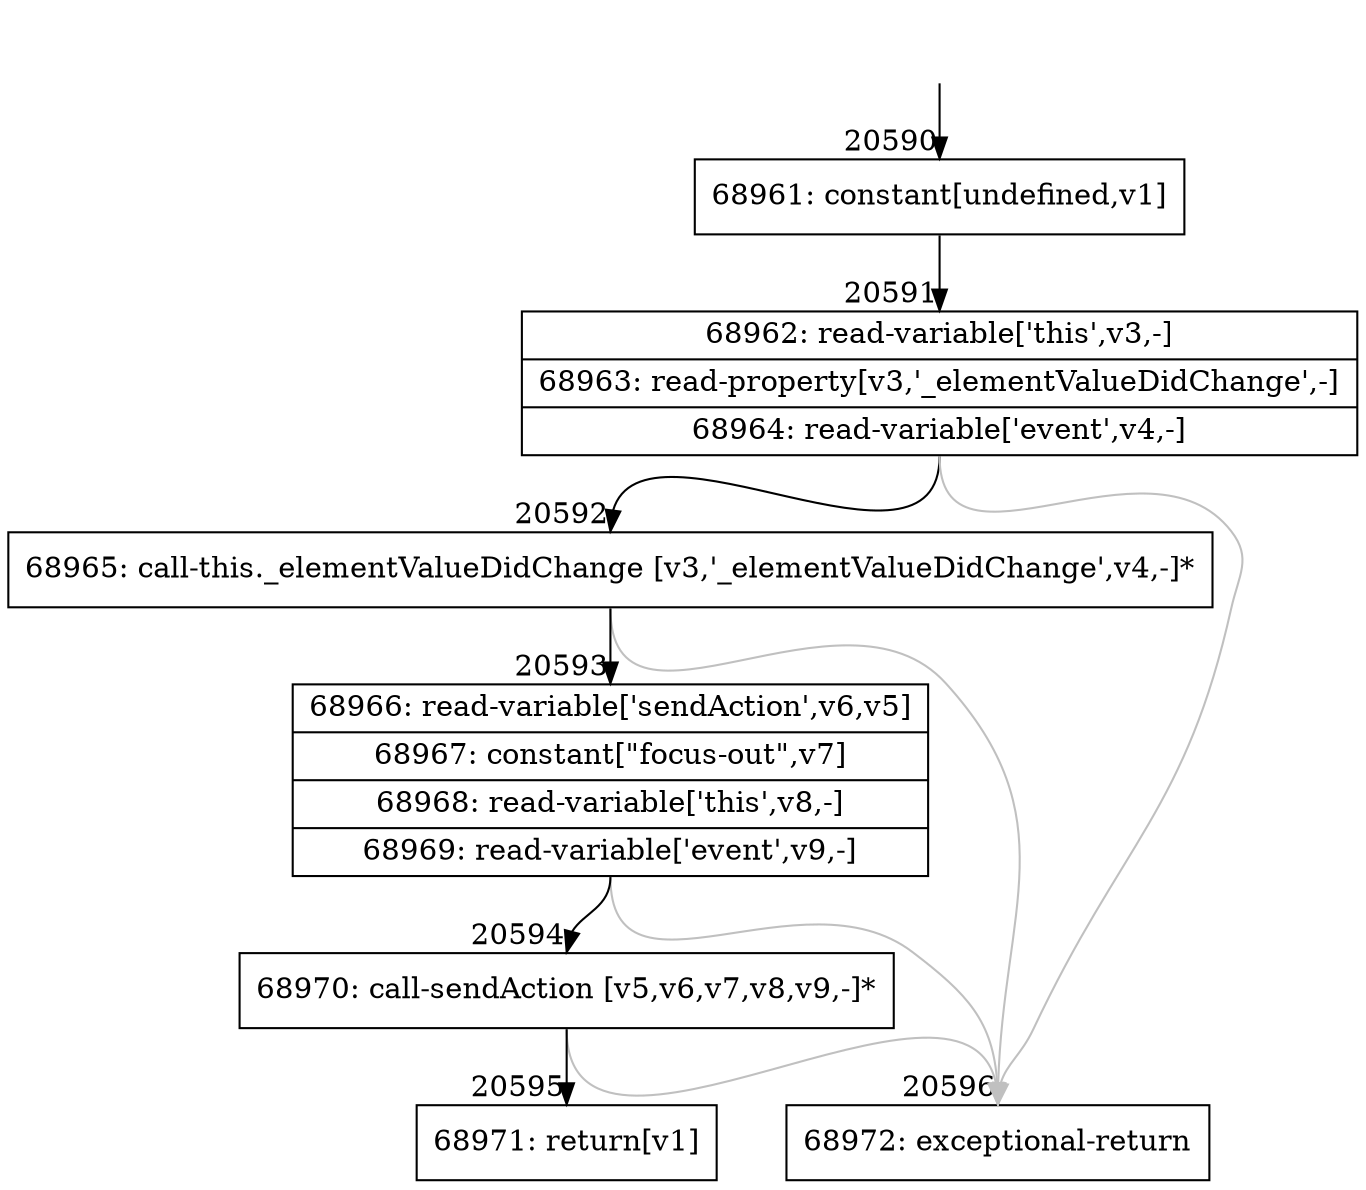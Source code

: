 digraph {
rankdir="TD"
BB_entry1803[shape=none,label=""];
BB_entry1803 -> BB20590 [tailport=s, headport=n, headlabel="    20590"]
BB20590 [shape=record label="{68961: constant[undefined,v1]}" ] 
BB20590 -> BB20591 [tailport=s, headport=n, headlabel="      20591"]
BB20591 [shape=record label="{68962: read-variable['this',v3,-]|68963: read-property[v3,'_elementValueDidChange',-]|68964: read-variable['event',v4,-]}" ] 
BB20591 -> BB20592 [tailport=s, headport=n, headlabel="      20592"]
BB20591 -> BB20596 [tailport=s, headport=n, color=gray, headlabel="      20596"]
BB20592 [shape=record label="{68965: call-this._elementValueDidChange [v3,'_elementValueDidChange',v4,-]*}" ] 
BB20592 -> BB20593 [tailport=s, headport=n, headlabel="      20593"]
BB20592 -> BB20596 [tailport=s, headport=n, color=gray]
BB20593 [shape=record label="{68966: read-variable['sendAction',v6,v5]|68967: constant[\"focus-out\",v7]|68968: read-variable['this',v8,-]|68969: read-variable['event',v9,-]}" ] 
BB20593 -> BB20594 [tailport=s, headport=n, headlabel="      20594"]
BB20593 -> BB20596 [tailport=s, headport=n, color=gray]
BB20594 [shape=record label="{68970: call-sendAction [v5,v6,v7,v8,v9,-]*}" ] 
BB20594 -> BB20595 [tailport=s, headport=n, headlabel="      20595"]
BB20594 -> BB20596 [tailport=s, headport=n, color=gray]
BB20595 [shape=record label="{68971: return[v1]}" ] 
BB20596 [shape=record label="{68972: exceptional-return}" ] 
//#$~ 38805
}
